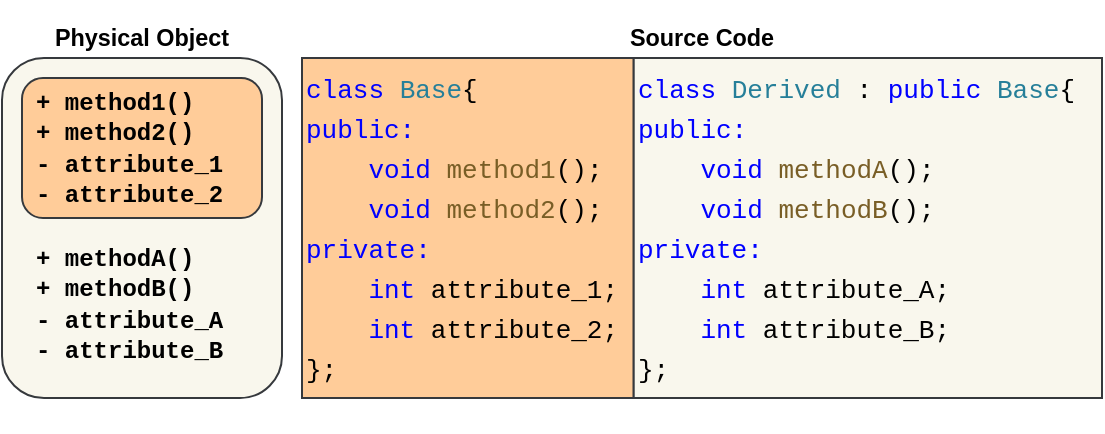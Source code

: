<mxfile version="20.3.0" type="device"><diagram id="9Om4gq8bG-3gStliIBa_" name="Page-1"><mxGraphModel dx="1298" dy="900" grid="1" gridSize="10" guides="1" tooltips="1" connect="1" arrows="1" fold="1" page="1" pageScale="1" pageWidth="850" pageHeight="1100" math="0" shadow="0"><root><mxCell id="0"/><mxCell id="1" parent="0"/><mxCell id="omJy1pwjvwztWdIEKZVP-5" value="&lt;pre&gt;&lt;font face=&quot;Courier New&quot;&gt;&lt;b&gt;+ methodA()&lt;br&gt;+ methodB()&lt;br&gt;- attribute_A&lt;br&gt;- attribute_B&lt;/b&gt;&lt;/font&gt;&lt;/pre&gt;" style="rounded=1;html=1;align=left;labelPosition=center;verticalLabelPosition=middle;verticalAlign=middle;spacingLeft=15;spacingTop=76;fillColor=#f9f7ed;strokeColor=#36393d;" parent="1" vertex="1"><mxGeometry x="40" y="40" width="140" height="170" as="geometry"/></mxCell><mxCell id="omJy1pwjvwztWdIEKZVP-1" value="&lt;pre&gt;&lt;font face=&quot;Courier New&quot;&gt;&lt;b&gt;+ method1()&lt;br&gt;+ method2()&lt;br&gt;- attribute_1&lt;br&gt;- attribute_2&lt;/b&gt;&lt;/font&gt;&lt;/pre&gt;" style="rounded=1;html=1;align=left;labelPosition=center;verticalLabelPosition=middle;verticalAlign=middle;spacingLeft=5;fillColor=#ffcc99;strokeColor=#36393d;" parent="1" vertex="1"><mxGeometry x="50" y="50" width="120" height="70" as="geometry"/></mxCell><mxCell id="omJy1pwjvwztWdIEKZVP-10" value="" style="group" parent="1" vertex="1" connectable="0"><mxGeometry x="190" y="40" width="400" height="170" as="geometry"/></mxCell><mxCell id="omJy1pwjvwztWdIEKZVP-8" value="&lt;div style=&quot;font-family: &amp;quot;Fira Code&amp;quot;, &amp;quot;Anonymous Pro&amp;quot;, Menlo, Monaco, &amp;quot;Courier New&amp;quot;, monospace, Menlo, Monaco, &amp;quot;Courier New&amp;quot;, monospace; font-size: 13px; line-height: 20px;&quot;&gt;&lt;div&gt;&lt;span style=&quot;color: #0000ff;&quot;&gt;class&lt;/span&gt; &lt;span style=&quot;color: #267f99;&quot;&gt;Base&lt;/span&gt;{&lt;/div&gt;&lt;div&gt;&lt;span style=&quot;color: #0000ff;&quot;&gt;public:&lt;/span&gt;&lt;/div&gt;&lt;div&gt;&lt;span style=&quot;color: #0000ff;&quot;&gt;&amp;nbsp; &amp;nbsp; void&lt;/span&gt; &lt;span style=&quot;color: #795e26;&quot;&gt;method1&lt;/span&gt;();&lt;/div&gt;&lt;div&gt;&lt;span style=&quot;color: #0000ff;&quot;&gt;&amp;nbsp; &amp;nbsp; void&lt;/span&gt; &lt;span style=&quot;color: #795e26;&quot;&gt;method2&lt;/span&gt;();&lt;/div&gt;&lt;div&gt;&lt;span style=&quot;color: #0000ff;&quot;&gt;private:&lt;/span&gt;&lt;/div&gt;&lt;div&gt;&lt;span style=&quot;color: #0000ff;&quot;&gt;&amp;nbsp; &amp;nbsp; int&lt;/span&gt;  attribute_1;&lt;/div&gt;&lt;div&gt;&lt;span style=&quot;color: #0000ff;&quot;&gt;&amp;nbsp; &amp;nbsp; int&lt;/span&gt;  attribute_2;&lt;/div&gt;&lt;div&gt;};&lt;/div&gt;&lt;/div&gt;" style="text;align=left;verticalAlign=top;whiteSpace=wrap;rounded=0;fontFamily=Courier New;fontSize=10;html=1;labelBorderColor=none;labelBackgroundColor=none;fillColor=#ffcc99;strokeColor=#36393d;" parent="omJy1pwjvwztWdIEKZVP-10" vertex="1"><mxGeometry width="165.854" height="170" as="geometry"/></mxCell><mxCell id="omJy1pwjvwztWdIEKZVP-9" value="&lt;div style=&quot;color: rgb(0, 0, 0); font-family: &amp;quot;Fira Code&amp;quot;, &amp;quot;Anonymous Pro&amp;quot;, Menlo, Monaco, &amp;quot;Courier New&amp;quot;, monospace, Menlo, Monaco, &amp;quot;Courier New&amp;quot;, monospace; font-weight: normal; font-size: 13px; line-height: 20px;&quot;&gt;&lt;div&gt;&lt;span style=&quot;color: #0000ff;&quot;&gt;class&lt;/span&gt;&lt;span style=&quot;color: #000000;&quot;&gt; &lt;/span&gt;&lt;span style=&quot;color: #267f99;&quot;&gt;Derived&lt;/span&gt;&lt;span style=&quot;color: #000000;&quot;&gt; : &lt;/span&gt;&lt;span style=&quot;color: #0000ff;&quot;&gt;public&lt;/span&gt;&lt;span style=&quot;color: #000000;&quot;&gt; &lt;/span&gt;&lt;span style=&quot;color: #267f99;&quot;&gt;Base&lt;/span&gt;&lt;span style=&quot;color: #000000;&quot;&gt;{&lt;/span&gt;&lt;/div&gt;&lt;div&gt;&lt;span style=&quot;color: #0000ff;&quot;&gt;public:&lt;/span&gt;&lt;/div&gt;&lt;div&gt;&lt;span style=&quot;color: #000000;&quot;&gt;&lt;/span&gt;&lt;span style=&quot;color: #0000ff;&quot;&gt;&amp;nbsp; &amp;nbsp; void&lt;/span&gt;&lt;span style=&quot;color: #000000;&quot;&gt; &lt;/span&gt;&lt;span style=&quot;color: #795e26;&quot;&gt;methodA&lt;/span&gt;&lt;span style=&quot;color: #000000;&quot;&gt;();&lt;/span&gt;&lt;/div&gt;&lt;div&gt;&lt;span style=&quot;color: #000000;&quot;&gt;&lt;/span&gt;&lt;span style=&quot;color: #0000ff;&quot;&gt;&amp;nbsp; &amp;nbsp; void&lt;/span&gt;&lt;span style=&quot;color: #000000;&quot;&gt; &lt;/span&gt;&lt;span style=&quot;color: #795e26;&quot;&gt;methodB&lt;/span&gt;&lt;span style=&quot;color: #000000;&quot;&gt;();&lt;/span&gt;&lt;/div&gt;&lt;div&gt;&lt;span style=&quot;color: #0000ff;&quot;&gt;private:&lt;/span&gt;&lt;/div&gt;&lt;div&gt;&lt;span style=&quot;color: #000000;&quot;&gt;&lt;/span&gt;&lt;span style=&quot;color: #0000ff;&quot;&gt;&amp;nbsp; &amp;nbsp; int&lt;/span&gt;&lt;span style=&quot;color: #000000;&quot;&gt;  attribute_A;&lt;/span&gt;&lt;/div&gt;&lt;div&gt;&lt;span style=&quot;color: #000000;&quot;&gt;&lt;/span&gt;&lt;span style=&quot;color: #0000ff;&quot;&gt;&amp;nbsp; &amp;nbsp; int&lt;/span&gt;&lt;span style=&quot;color: #000000;&quot;&gt;  attribute_B;&lt;/span&gt;&lt;/div&gt;&lt;div&gt;&lt;span style=&quot;color: #000000;&quot;&gt;};&lt;/span&gt;&lt;/div&gt;&lt;br&gt;&lt;/div&gt;" style="text;whiteSpace=wrap;html=1;fontSize=10;fontFamily=Courier New;labelBackgroundColor=none;fillColor=#f9f7ed;strokeColor=#36393d;" parent="omJy1pwjvwztWdIEKZVP-10" vertex="1"><mxGeometry x="165.854" width="234.146" height="170" as="geometry"/></mxCell><mxCell id="omJy1pwjvwztWdIEKZVP-11" value="&lt;h3&gt;&lt;font face=&quot;Helvetica&quot;&gt;Physical Object&lt;/font&gt;&lt;/h3&gt;" style="text;html=1;strokeColor=none;fillColor=none;align=center;verticalAlign=middle;whiteSpace=wrap;rounded=0;labelBackgroundColor=none;labelBorderColor=none;fontFamily=Courier New;fontSize=10;" parent="1" vertex="1"><mxGeometry x="40" y="20" width="140" height="20" as="geometry"/></mxCell><mxCell id="omJy1pwjvwztWdIEKZVP-12" value="&lt;h3&gt;&lt;font face=&quot;Helvetica&quot;&gt;Source Code&lt;/font&gt;&lt;/h3&gt;" style="text;html=1;strokeColor=none;fillColor=none;align=center;verticalAlign=middle;whiteSpace=wrap;rounded=0;labelBackgroundColor=none;labelBorderColor=none;fontFamily=Courier New;fontSize=10;" parent="1" vertex="1"><mxGeometry x="200" y="20" width="380" height="20" as="geometry"/></mxCell></root></mxGraphModel></diagram></mxfile>